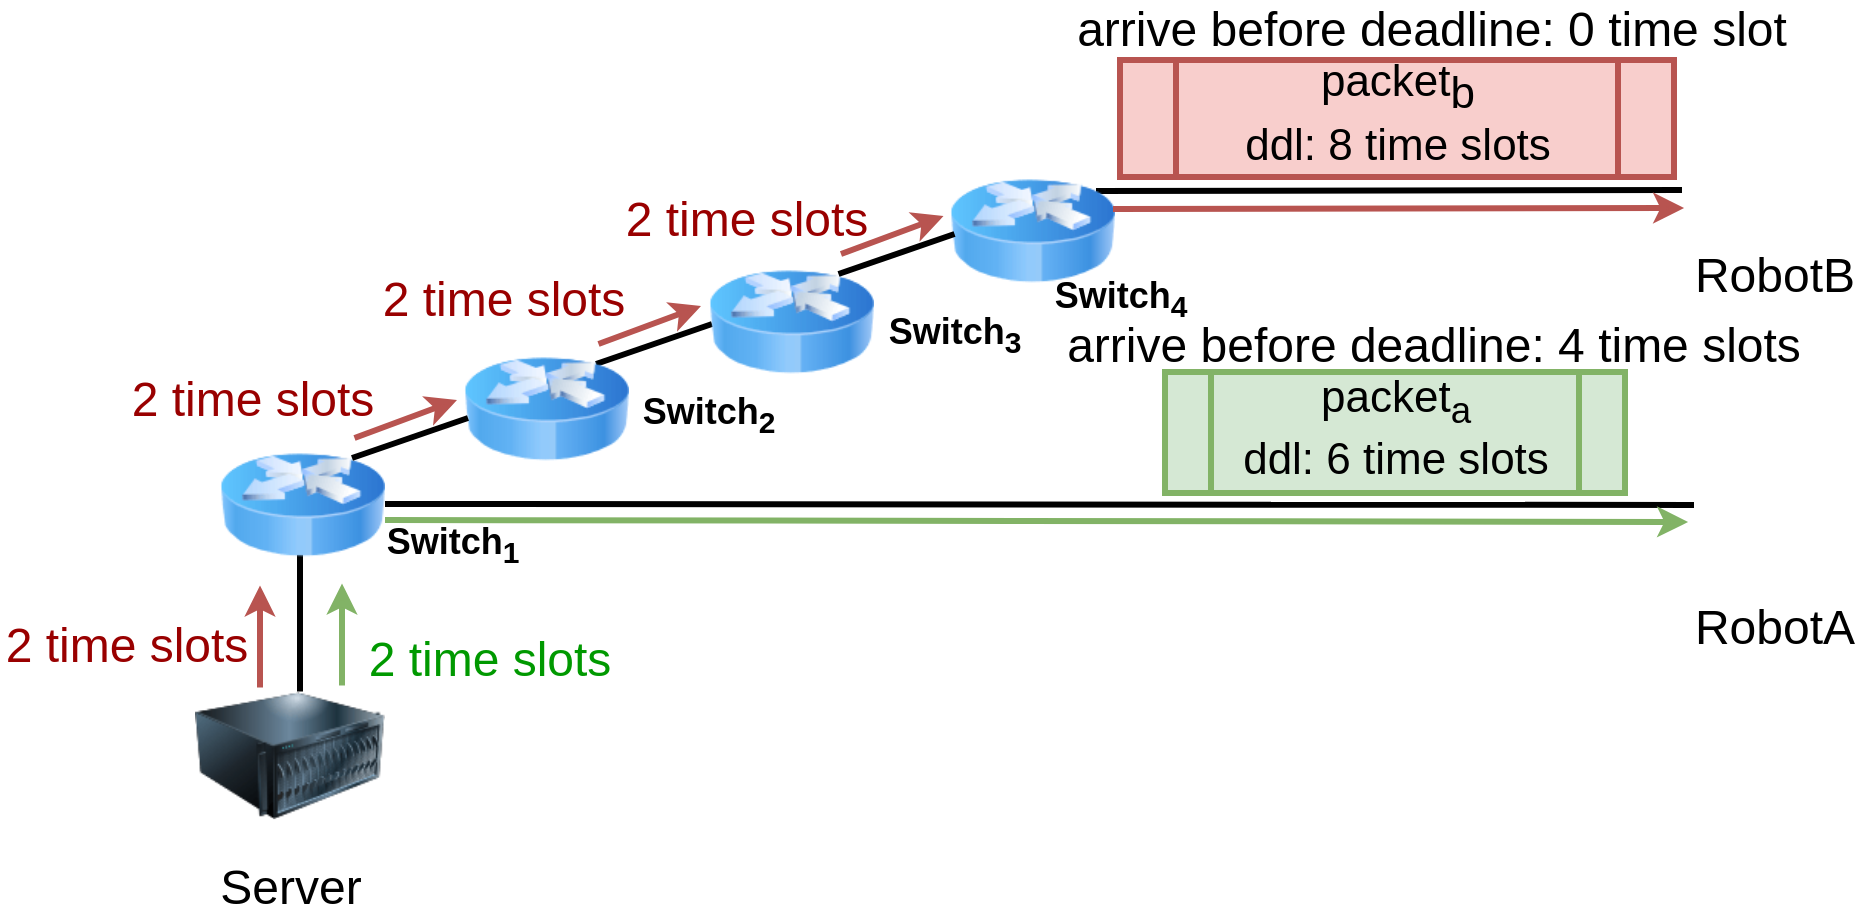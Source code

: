 <mxfile version="13.3.1" type="device"><diagram id="c3Aou3PPdC30pNR7MWbs" name="Page-1"><mxGraphModel dx="2178" dy="893" grid="1" gridSize="10" guides="1" tooltips="1" connect="1" arrows="1" fold="1" page="1" pageScale="1" pageWidth="827" pageHeight="1169" math="0" shadow="0"><root><mxCell id="0"/><mxCell id="1" parent="0"/><mxCell id="Uc1_4IZD71rQXdfO6oxh-7" value="" style="endArrow=none;html=1;strokeWidth=3;" parent="1" edge="1"><mxGeometry width="50" height="50" relative="1" as="geometry"><mxPoint x="-30" y="395.75" as="sourcePoint"/><mxPoint x="-30" y="322.75" as="targetPoint"/><Array as="points"/></mxGeometry></mxCell><mxCell id="Uc1_4IZD71rQXdfO6oxh-9" value="" style="endArrow=none;html=1;exitX=1.115;exitY=0.12;exitDx=0;exitDy=0;exitPerimeter=0;strokeWidth=3;entryX=0;entryY=0.5;entryDx=0;entryDy=0;" parent="1" target="Uc1_4IZD71rQXdfO6oxh-12" edge="1"><mxGeometry width="50" height="50" relative="1" as="geometry"><mxPoint x="12.503" y="302" as="sourcePoint"/><mxPoint x="390" y="303" as="targetPoint"/></mxGeometry></mxCell><mxCell id="Uc1_4IZD71rQXdfO6oxh-12" value="&lt;font style=&quot;font-size: 24px&quot;&gt;RobotA&lt;/font&gt;" style="shape=image;html=1;verticalAlign=top;verticalLabelPosition=bottom;labelBackgroundColor=#ffffff;imageAspect=0;aspect=fixed;image=https://cdn1.iconfinder.com/data/icons/science-technology-outline-24-px/24/Android_android_robot_operative_system_robot_technology-128.png;strokeWidth=3;" parent="1" vertex="1"><mxGeometry x="667" y="262.5" width="80" height="80" as="geometry"/></mxCell><mxCell id="Uc1_4IZD71rQXdfO6oxh-15" value="" style="endArrow=none;html=1;strokeWidth=3;" parent="1" edge="1"><mxGeometry width="50" height="50" relative="1" as="geometry"><mxPoint x="118" y="232" as="sourcePoint"/><mxPoint x="176" y="212" as="targetPoint"/></mxGeometry></mxCell><mxCell id="Uc1_4IZD71rQXdfO6oxh-18" value="&lt;font style=&quot;font-size: 24px&quot;&gt;RobotB&lt;/font&gt;" style="shape=image;html=1;verticalAlign=top;verticalLabelPosition=bottom;labelBackgroundColor=#ffffff;imageAspect=0;aspect=fixed;image=https://cdn1.iconfinder.com/data/icons/science-technology-outline-24-px/24/Android_android_robot_operative_system_robot_technology-128.png;strokeWidth=3;" parent="1" vertex="1"><mxGeometry x="667" y="87" width="80" height="80" as="geometry"/></mxCell><mxCell id="Uc1_4IZD71rQXdfO6oxh-20" value="" style="endArrow=none;html=1;strokeWidth=3;entryX=-0.075;entryY=0.725;entryDx=0;entryDy=0;entryPerimeter=0;" parent="1" edge="1" target="Uc1_4IZD71rQXdfO6oxh-18"><mxGeometry width="50" height="50" relative="1" as="geometry"><mxPoint x="368" y="145.5" as="sourcePoint"/><mxPoint x="547" y="145" as="targetPoint"/></mxGeometry></mxCell><mxCell id="Uc1_4IZD71rQXdfO6oxh-21" value="&lt;font style=&quot;font-size: 24px&quot;&gt;Server&lt;/font&gt;" style="image;html=1;image=img/lib/clip_art/computers/Server_128x128.png;strokeWidth=3;" parent="1" vertex="1"><mxGeometry x="-82.5" y="382.75" width="95" height="90" as="geometry"/></mxCell><mxCell id="Uc1_4IZD71rQXdfO6oxh-22" value="" style="image;html=1;image=img/lib/clip_art/networking/Router_Icon_128x128.png;strokeWidth=3;" parent="1" vertex="1"><mxGeometry x="-70" y="250" width="82.5" height="105" as="geometry"/></mxCell><mxCell id="Uc1_4IZD71rQXdfO6oxh-24" value="" style="image;html=1;image=img/lib/clip_art/networking/Router_Icon_128x128.png;strokeWidth=3;" parent="1" vertex="1"><mxGeometry x="52" y="202" width="82.5" height="105" as="geometry"/></mxCell><mxCell id="Uc1_4IZD71rQXdfO6oxh-26" value="" style="image;html=1;image=img/lib/clip_art/networking/Router_Icon_128x128.png;strokeWidth=3;" parent="1" vertex="1"><mxGeometry x="174.5" y="158.5" width="82.5" height="105" as="geometry"/></mxCell><mxCell id="Uc1_4IZD71rQXdfO6oxh-29" value="" style="image;html=1;image=img/lib/clip_art/networking/Router_Icon_128x128.png;strokeWidth=3;" parent="1" vertex="1"><mxGeometry x="295" y="113" width="82.5" height="105" as="geometry"/></mxCell><mxCell id="Uc1_4IZD71rQXdfO6oxh-32" value="&lt;font style=&quot;font-size: 18px&quot;&gt;Switch&lt;sub&gt;2&lt;/sub&gt;&lt;/font&gt;" style="text;strokeColor=none;fillColor=none;html=1;fontSize=24;fontStyle=1;verticalAlign=middle;align=center;strokeWidth=3;" parent="1" vertex="1"><mxGeometry x="140" y="242" width="67.5" height="25" as="geometry"/></mxCell><mxCell id="Uc1_4IZD71rQXdfO6oxh-34" value="&lt;font style=&quot;font-size: 18px&quot;&gt;Switch&lt;sub&gt;3&lt;/sub&gt;&lt;/font&gt;" style="text;strokeColor=none;fillColor=none;html=1;fontSize=24;fontStyle=1;verticalAlign=middle;align=center;strokeWidth=3;" parent="1" vertex="1"><mxGeometry x="263" y="202" width="67.5" height="25" as="geometry"/></mxCell><mxCell id="Uc1_4IZD71rQXdfO6oxh-37" value="&lt;font style=&quot;font-size: 18px&quot;&gt;Switch&lt;sub&gt;4&lt;/sub&gt;&lt;/font&gt;" style="text;strokeColor=none;fillColor=none;html=1;fontSize=24;fontStyle=1;verticalAlign=middle;align=center;strokeWidth=3;" parent="1" vertex="1"><mxGeometry x="346" y="184.5" width="67.5" height="25" as="geometry"/></mxCell><mxCell id="Uc1_4IZD71rQXdfO6oxh-45" value="" style="endArrow=classic;html=1;fillColor=#d5e8d4;strokeColor=#82b366;strokeWidth=3;" parent="1" edge="1"><mxGeometry width="50" height="50" relative="1" as="geometry"><mxPoint x="-9" y="392.75" as="sourcePoint"/><mxPoint x="-9" y="341.75" as="targetPoint"/></mxGeometry></mxCell><mxCell id="Uc1_4IZD71rQXdfO6oxh-46" value="" style="endArrow=classic;html=1;fillColor=#d5e8d4;strokeColor=#82b366;strokeWidth=3;entryX=-0.037;entryY=0.606;entryDx=0;entryDy=0;entryPerimeter=0;" parent="1" edge="1" target="Uc1_4IZD71rQXdfO6oxh-12"><mxGeometry width="50" height="50" relative="1" as="geometry"><mxPoint x="12.5" y="310" as="sourcePoint"/><mxPoint x="400" y="310" as="targetPoint"/></mxGeometry></mxCell><mxCell id="Uc1_4IZD71rQXdfO6oxh-47" value="&lt;font style=&quot;font-size: 22px&quot;&gt;packet&lt;sub&gt;a&lt;br&gt;&lt;/sub&gt;ddl: 6 time slots&lt;sub&gt;&lt;br style=&quot;font-size: 18px&quot;&gt;&lt;/sub&gt;&lt;/font&gt;" style="shape=process;whiteSpace=wrap;html=1;backgroundOutline=1;fillColor=#d5e8d4;strokeColor=#82b366;fontSize=18;strokeWidth=3;" parent="1" vertex="1"><mxGeometry x="402.5" y="236" width="230" height="60.5" as="geometry"/></mxCell><mxCell id="Uc1_4IZD71rQXdfO6oxh-49" value="" style="endArrow=classic;html=1;fillColor=#f8cecc;strokeColor=#b85450;entryX=0.885;entryY=1.16;entryDx=0;entryDy=0;entryPerimeter=0;strokeWidth=3;" parent="1" edge="1"><mxGeometry width="50" height="50" relative="1" as="geometry"><mxPoint x="-49.99" y="393.75" as="sourcePoint"/><mxPoint x="-50.003" y="342.75" as="targetPoint"/></mxGeometry></mxCell><mxCell id="Uc1_4IZD71rQXdfO6oxh-68" value="" style="endArrow=classic;html=1;fillColor=#f8cecc;strokeColor=#b85450;strokeWidth=3;" parent="1" edge="1"><mxGeometry width="50" height="50" relative="1" as="geometry"><mxPoint x="119.25" y="222" as="sourcePoint"/><mxPoint x="170.5" y="203" as="targetPoint"/></mxGeometry></mxCell><mxCell id="Uc1_4IZD71rQXdfO6oxh-70" value="" style="endArrow=classic;html=1;fillColor=#f8cecc;strokeColor=#b85450;strokeWidth=3;entryX=0.013;entryY=0.875;entryDx=0;entryDy=0;entryPerimeter=0;" parent="1" edge="1"><mxGeometry width="50" height="50" relative="1" as="geometry"><mxPoint x="376.5" y="154.5" as="sourcePoint"/><mxPoint x="662.04" y="154" as="targetPoint"/></mxGeometry></mxCell><mxCell id="Uc1_4IZD71rQXdfO6oxh-71" value="&lt;font style=&quot;font-size: 22px&quot;&gt;&lt;span style=&quot;font-size: 22px&quot;&gt;packet&lt;/span&gt;&lt;sub&gt;&lt;span style=&quot;font-size: 22px&quot;&gt;b&lt;br&gt;&lt;/span&gt;&lt;/sub&gt;ddl: 8 time slots&lt;sub&gt;&lt;br style=&quot;font-size: 18px&quot;&gt;&lt;/sub&gt;&lt;/font&gt;" style="shape=process;whiteSpace=wrap;html=1;backgroundOutline=1;fillColor=#f8cecc;strokeColor=#b85450;fontSize=18;strokeWidth=3;" parent="1" vertex="1"><mxGeometry x="380" y="80" width="277" height="58.5" as="geometry"/></mxCell><mxCell id="Uc1_4IZD71rQXdfO6oxh-74" value="&lt;font style=&quot;font-size: 24px;&quot;&gt;arrive before deadline: 0 time slot&lt;/font&gt;" style="text;html=1;strokeColor=none;fillColor=none;align=center;verticalAlign=middle;whiteSpace=wrap;rounded=0;fontSize=24;strokeWidth=3;" parent="1" vertex="1"><mxGeometry x="346" y="55" width="380" height="20" as="geometry"/></mxCell><mxCell id="Uc1_4IZD71rQXdfO6oxh-76" value="&lt;font style=&quot;font-size: 24px&quot; color=&quot;#009900&quot;&gt;2 time slots&lt;/font&gt;" style="text;html=1;align=center;verticalAlign=middle;whiteSpace=wrap;rounded=0;fontSize=24;strokeWidth=3;" parent="1" vertex="1"><mxGeometry y="370" width="130" height="20" as="geometry"/></mxCell><mxCell id="Uc1_4IZD71rQXdfO6oxh-77" value="&lt;font style=&quot;font-size: 24px&quot; color=&quot;#990000&quot;&gt;2 time slots&lt;/font&gt;" style="text;html=1;align=center;verticalAlign=middle;whiteSpace=wrap;rounded=0;fontSize=24;strokeWidth=3;" parent="1" vertex="1"><mxGeometry x="-180" y="362.75" width="126.5" height="20" as="geometry"/></mxCell><mxCell id="Uc1_4IZD71rQXdfO6oxh-78" value="&lt;font style=&quot;font-size: 24px&quot; color=&quot;#990000&quot;&gt;2 time slots&lt;/font&gt;" style="text;html=1;align=center;verticalAlign=middle;whiteSpace=wrap;rounded=0;fontSize=24;strokeWidth=3;" parent="1" vertex="1"><mxGeometry x="-120" y="240" width="132.5" height="20" as="geometry"/></mxCell><mxCell id="Uc1_4IZD71rQXdfO6oxh-79" value="&lt;font style=&quot;font-size: 24px&quot; color=&quot;#990000&quot;&gt;2 time slots&lt;/font&gt;" style="text;html=1;align=center;verticalAlign=middle;whiteSpace=wrap;rounded=0;fontSize=24;strokeWidth=3;" parent="1" vertex="1"><mxGeometry x="10" y="189.5" width="124" height="20" as="geometry"/></mxCell><mxCell id="Uc1_4IZD71rQXdfO6oxh-80" value="&lt;font style=&quot;font-size: 24px&quot; color=&quot;#990000&quot;&gt;2 time slots&lt;/font&gt;" style="text;html=1;align=center;verticalAlign=middle;whiteSpace=wrap;rounded=0;fontSize=24;strokeWidth=3;" parent="1" vertex="1"><mxGeometry x="130" y="150" width="127" height="20" as="geometry"/></mxCell><mxCell id="Uc1_4IZD71rQXdfO6oxh-83" value="&lt;font style=&quot;font-size: 24px;&quot;&gt;arrive before deadline: 4 time slots&lt;/font&gt;" style="text;html=1;strokeColor=none;fillColor=none;align=center;verticalAlign=middle;whiteSpace=wrap;rounded=0;fontSize=24;strokeWidth=3;" parent="1" vertex="1"><mxGeometry x="351.5" y="212.5" width="370" height="20" as="geometry"/></mxCell><mxCell id="QLOuneZbI7I_yIrIQZzr-10" value="" style="endArrow=none;html=1;strokeWidth=3;" edge="1" parent="1"><mxGeometry width="50" height="50" relative="1" as="geometry"><mxPoint x="239.25" y="187" as="sourcePoint"/><mxPoint x="297.25" y="167" as="targetPoint"/></mxGeometry></mxCell><mxCell id="QLOuneZbI7I_yIrIQZzr-11" value="" style="endArrow=classic;html=1;fillColor=#f8cecc;strokeColor=#b85450;strokeWidth=3;" edge="1" parent="1"><mxGeometry width="50" height="50" relative="1" as="geometry"><mxPoint x="240.5" y="177" as="sourcePoint"/><mxPoint x="291.75" y="158" as="targetPoint"/></mxGeometry></mxCell><mxCell id="QLOuneZbI7I_yIrIQZzr-15" value="" style="endArrow=none;html=1;strokeWidth=3;" edge="1" parent="1"><mxGeometry width="50" height="50" relative="1" as="geometry"><mxPoint x="-4" y="279" as="sourcePoint"/><mxPoint x="54" y="259" as="targetPoint"/></mxGeometry></mxCell><mxCell id="QLOuneZbI7I_yIrIQZzr-16" value="" style="endArrow=classic;html=1;fillColor=#f8cecc;strokeColor=#b85450;strokeWidth=3;" edge="1" parent="1"><mxGeometry width="50" height="50" relative="1" as="geometry"><mxPoint x="-2.75" y="269" as="sourcePoint"/><mxPoint x="48.5" y="250" as="targetPoint"/></mxGeometry></mxCell><mxCell id="QLOuneZbI7I_yIrIQZzr-17" value="&lt;font style=&quot;font-size: 18px&quot;&gt;Switch&lt;sub&gt;1&lt;/sub&gt;&lt;/font&gt;" style="text;strokeColor=none;fillColor=none;html=1;fontSize=24;fontStyle=1;verticalAlign=middle;align=center;strokeWidth=3;" vertex="1" parent="1"><mxGeometry x="12.5" y="307" width="67.5" height="25" as="geometry"/></mxCell></root></mxGraphModel></diagram></mxfile>
